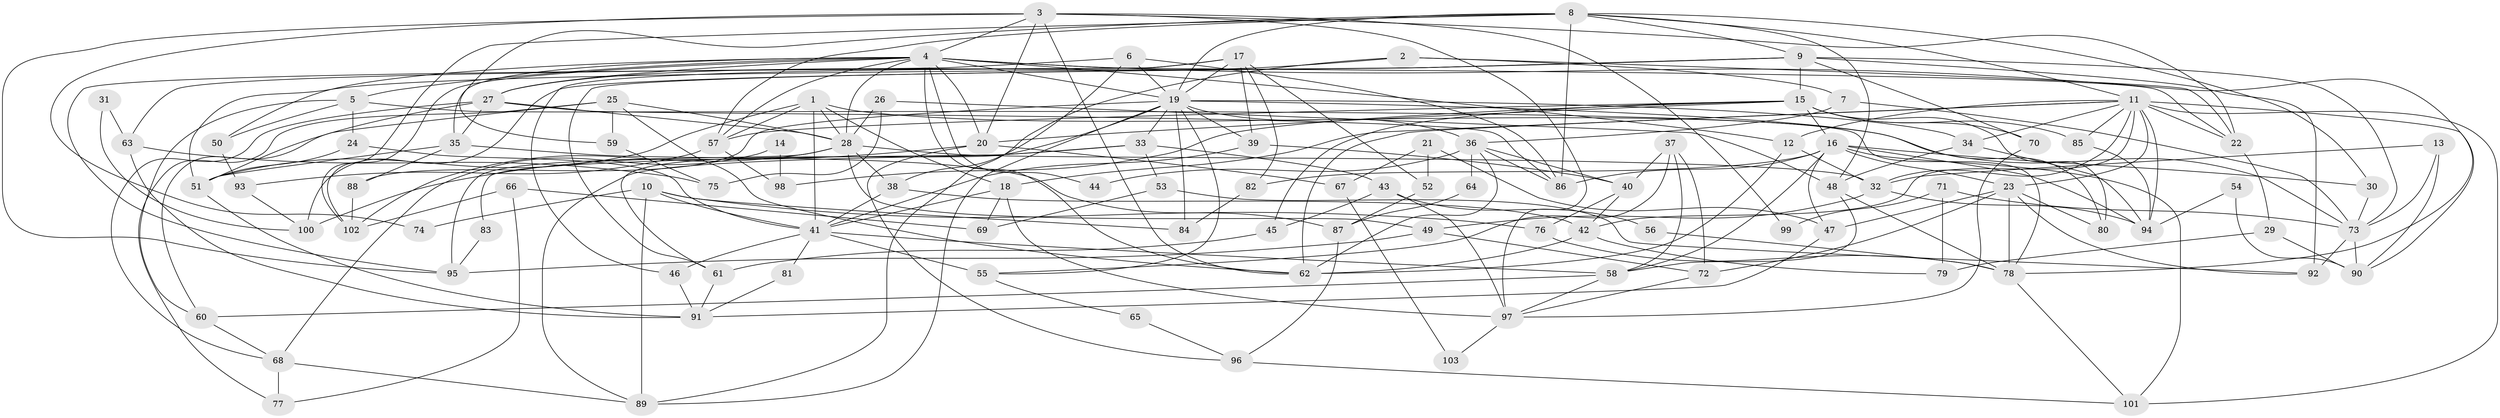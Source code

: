// original degree distribution, {6: 0.08843537414965986, 4: 0.25170068027210885, 8: 0.013605442176870748, 7: 0.034013605442176874, 5: 0.19727891156462585, 3: 0.29931972789115646, 2: 0.11564625850340136}
// Generated by graph-tools (version 1.1) at 2025/51/03/04/25 22:51:15]
// undirected, 103 vertices, 240 edges
graph export_dot {
  node [color=gray90,style=filled];
  1;
  2;
  3;
  4;
  5;
  6;
  7;
  8;
  9;
  10;
  11;
  12;
  13;
  14;
  15;
  16;
  17;
  18;
  19;
  20;
  21;
  22;
  23;
  24;
  25;
  26;
  27;
  28;
  29;
  30;
  31;
  32;
  33;
  34;
  35;
  36;
  37;
  38;
  39;
  40;
  41;
  42;
  43;
  44;
  45;
  46;
  47;
  48;
  49;
  50;
  51;
  52;
  53;
  54;
  55;
  56;
  57;
  58;
  59;
  60;
  61;
  62;
  63;
  64;
  65;
  66;
  67;
  68;
  69;
  70;
  71;
  72;
  73;
  74;
  75;
  76;
  77;
  78;
  79;
  80;
  81;
  82;
  83;
  84;
  85;
  86;
  87;
  88;
  89;
  90;
  91;
  92;
  93;
  94;
  95;
  96;
  97;
  98;
  99;
  100;
  101;
  102;
  103;
  1 -- 18 [weight=1.0];
  1 -- 28 [weight=1.0];
  1 -- 41 [weight=1.0];
  1 -- 51 [weight=1.0];
  1 -- 57 [weight=1.0];
  1 -- 73 [weight=1.0];
  2 -- 7 [weight=1.0];
  2 -- 22 [weight=1.0];
  2 -- 27 [weight=1.0];
  2 -- 89 [weight=1.0];
  3 -- 4 [weight=1.0];
  3 -- 20 [weight=1.0];
  3 -- 22 [weight=1.0];
  3 -- 62 [weight=1.0];
  3 -- 74 [weight=1.0];
  3 -- 95 [weight=1.0];
  3 -- 97 [weight=1.0];
  3 -- 99 [weight=1.0];
  4 -- 5 [weight=1.0];
  4 -- 12 [weight=1.0];
  4 -- 19 [weight=1.0];
  4 -- 20 [weight=1.0];
  4 -- 22 [weight=1.0];
  4 -- 27 [weight=1.0];
  4 -- 28 [weight=1.0];
  4 -- 35 [weight=1.0];
  4 -- 44 [weight=1.0];
  4 -- 50 [weight=1.0];
  4 -- 57 [weight=1.0];
  4 -- 62 [weight=2.0];
  4 -- 78 [weight=1.0];
  4 -- 102 [weight=1.0];
  5 -- 24 [weight=1.0];
  5 -- 50 [weight=1.0];
  5 -- 60 [weight=1.0];
  5 -- 78 [weight=1.0];
  6 -- 19 [weight=1.0];
  6 -- 38 [weight=1.0];
  6 -- 63 [weight=1.0];
  6 -- 86 [weight=1.0];
  7 -- 36 [weight=1.0];
  7 -- 73 [weight=1.0];
  8 -- 9 [weight=1.0];
  8 -- 11 [weight=1.0];
  8 -- 19 [weight=1.0];
  8 -- 30 [weight=1.0];
  8 -- 48 [weight=1.0];
  8 -- 57 [weight=1.0];
  8 -- 59 [weight=1.0];
  8 -- 86 [weight=1.0];
  8 -- 102 [weight=1.0];
  9 -- 15 [weight=1.0];
  9 -- 51 [weight=1.0];
  9 -- 61 [weight=1.0];
  9 -- 70 [weight=1.0];
  9 -- 73 [weight=1.0];
  9 -- 92 [weight=2.0];
  9 -- 100 [weight=1.0];
  10 -- 41 [weight=1.0];
  10 -- 74 [weight=1.0];
  10 -- 76 [weight=1.0];
  10 -- 84 [weight=1.0];
  10 -- 89 [weight=1.0];
  11 -- 12 [weight=1.0];
  11 -- 18 [weight=1.0];
  11 -- 22 [weight=1.0];
  11 -- 23 [weight=2.0];
  11 -- 32 [weight=1.0];
  11 -- 34 [weight=1.0];
  11 -- 42 [weight=1.0];
  11 -- 62 [weight=2.0];
  11 -- 85 [weight=1.0];
  11 -- 90 [weight=1.0];
  11 -- 94 [weight=1.0];
  11 -- 101 [weight=1.0];
  12 -- 32 [weight=1.0];
  12 -- 62 [weight=1.0];
  13 -- 32 [weight=1.0];
  13 -- 73 [weight=1.0];
  13 -- 90 [weight=1.0];
  14 -- 68 [weight=1.0];
  14 -- 98 [weight=1.0];
  15 -- 16 [weight=1.0];
  15 -- 20 [weight=1.0];
  15 -- 45 [weight=1.0];
  15 -- 57 [weight=1.0];
  15 -- 70 [weight=2.0];
  15 -- 80 [weight=1.0];
  15 -- 85 [weight=1.0];
  15 -- 98 [weight=1.0];
  16 -- 23 [weight=1.0];
  16 -- 30 [weight=1.0];
  16 -- 47 [weight=1.0];
  16 -- 58 [weight=1.0];
  16 -- 82 [weight=1.0];
  16 -- 86 [weight=1.0];
  16 -- 94 [weight=1.0];
  16 -- 101 [weight=1.0];
  17 -- 19 [weight=1.0];
  17 -- 39 [weight=1.0];
  17 -- 46 [weight=1.0];
  17 -- 52 [weight=1.0];
  17 -- 82 [weight=1.0];
  17 -- 95 [weight=1.0];
  18 -- 41 [weight=1.0];
  18 -- 69 [weight=1.0];
  18 -- 97 [weight=1.0];
  19 -- 33 [weight=1.0];
  19 -- 34 [weight=1.0];
  19 -- 36 [weight=1.0];
  19 -- 39 [weight=1.0];
  19 -- 55 [weight=1.0];
  19 -- 61 [weight=1.0];
  19 -- 80 [weight=1.0];
  19 -- 84 [weight=2.0];
  19 -- 88 [weight=1.0];
  19 -- 89 [weight=1.0];
  20 -- 67 [weight=1.0];
  20 -- 96 [weight=1.0];
  20 -- 100 [weight=1.0];
  21 -- 47 [weight=1.0];
  21 -- 52 [weight=1.0];
  21 -- 67 [weight=1.0];
  22 -- 29 [weight=1.0];
  23 -- 47 [weight=1.0];
  23 -- 72 [weight=1.0];
  23 -- 78 [weight=1.0];
  23 -- 80 [weight=1.0];
  23 -- 92 [weight=1.0];
  24 -- 41 [weight=1.0];
  24 -- 51 [weight=1.0];
  25 -- 28 [weight=1.0];
  25 -- 59 [weight=1.0];
  25 -- 60 [weight=1.0];
  25 -- 62 [weight=1.0];
  25 -- 77 [weight=1.0];
  26 -- 28 [weight=1.0];
  26 -- 48 [weight=1.0];
  26 -- 75 [weight=1.0];
  27 -- 28 [weight=1.0];
  27 -- 35 [weight=1.0];
  27 -- 51 [weight=1.0];
  27 -- 68 [weight=1.0];
  27 -- 86 [weight=1.0];
  28 -- 32 [weight=1.0];
  28 -- 38 [weight=1.0];
  28 -- 49 [weight=1.0];
  28 -- 95 [weight=1.0];
  28 -- 102 [weight=1.0];
  29 -- 79 [weight=1.0];
  29 -- 90 [weight=1.0];
  30 -- 73 [weight=1.0];
  31 -- 63 [weight=1.0];
  31 -- 100 [weight=1.0];
  32 -- 49 [weight=1.0];
  32 -- 94 [weight=1.0];
  33 -- 43 [weight=1.0];
  33 -- 53 [weight=1.0];
  33 -- 83 [weight=1.0];
  33 -- 89 [weight=1.0];
  34 -- 48 [weight=1.0];
  34 -- 94 [weight=1.0];
  35 -- 51 [weight=1.0];
  35 -- 87 [weight=1.0];
  35 -- 88 [weight=1.0];
  36 -- 40 [weight=1.0];
  36 -- 44 [weight=1.0];
  36 -- 62 [weight=1.0];
  36 -- 64 [weight=1.0];
  36 -- 86 [weight=1.0];
  37 -- 40 [weight=1.0];
  37 -- 55 [weight=1.0];
  37 -- 58 [weight=1.0];
  37 -- 72 [weight=1.0];
  38 -- 41 [weight=1.0];
  38 -- 42 [weight=1.0];
  39 -- 40 [weight=1.0];
  39 -- 41 [weight=1.0];
  40 -- 42 [weight=1.0];
  40 -- 76 [weight=1.0];
  41 -- 46 [weight=1.0];
  41 -- 55 [weight=1.0];
  41 -- 58 [weight=1.0];
  41 -- 81 [weight=1.0];
  42 -- 62 [weight=1.0];
  42 -- 79 [weight=1.0];
  43 -- 45 [weight=1.0];
  43 -- 56 [weight=1.0];
  43 -- 97 [weight=1.0];
  45 -- 61 [weight=1.0];
  46 -- 91 [weight=1.0];
  47 -- 91 [weight=1.0];
  48 -- 58 [weight=1.0];
  48 -- 78 [weight=1.0];
  49 -- 72 [weight=1.0];
  49 -- 95 [weight=1.0];
  50 -- 93 [weight=1.0];
  51 -- 91 [weight=1.0];
  52 -- 87 [weight=1.0];
  53 -- 69 [weight=1.0];
  53 -- 92 [weight=1.0];
  54 -- 90 [weight=1.0];
  54 -- 94 [weight=1.0];
  55 -- 65 [weight=1.0];
  56 -- 78 [weight=1.0];
  57 -- 93 [weight=1.0];
  57 -- 98 [weight=1.0];
  58 -- 60 [weight=1.0];
  58 -- 97 [weight=1.0];
  59 -- 75 [weight=1.0];
  60 -- 68 [weight=1.0];
  61 -- 91 [weight=1.0];
  63 -- 75 [weight=1.0];
  63 -- 91 [weight=1.0];
  64 -- 87 [weight=1.0];
  65 -- 96 [weight=1.0];
  66 -- 69 [weight=1.0];
  66 -- 77 [weight=1.0];
  66 -- 102 [weight=1.0];
  67 -- 103 [weight=1.0];
  68 -- 77 [weight=1.0];
  68 -- 89 [weight=1.0];
  70 -- 97 [weight=1.0];
  71 -- 73 [weight=1.0];
  71 -- 79 [weight=1.0];
  71 -- 99 [weight=1.0];
  72 -- 97 [weight=1.0];
  73 -- 90 [weight=1.0];
  73 -- 92 [weight=1.0];
  76 -- 78 [weight=1.0];
  78 -- 101 [weight=1.0];
  81 -- 91 [weight=1.0];
  82 -- 84 [weight=1.0];
  83 -- 95 [weight=1.0];
  85 -- 94 [weight=1.0];
  87 -- 96 [weight=1.0];
  88 -- 102 [weight=1.0];
  93 -- 100 [weight=1.0];
  96 -- 101 [weight=1.0];
  97 -- 103 [weight=1.0];
}
